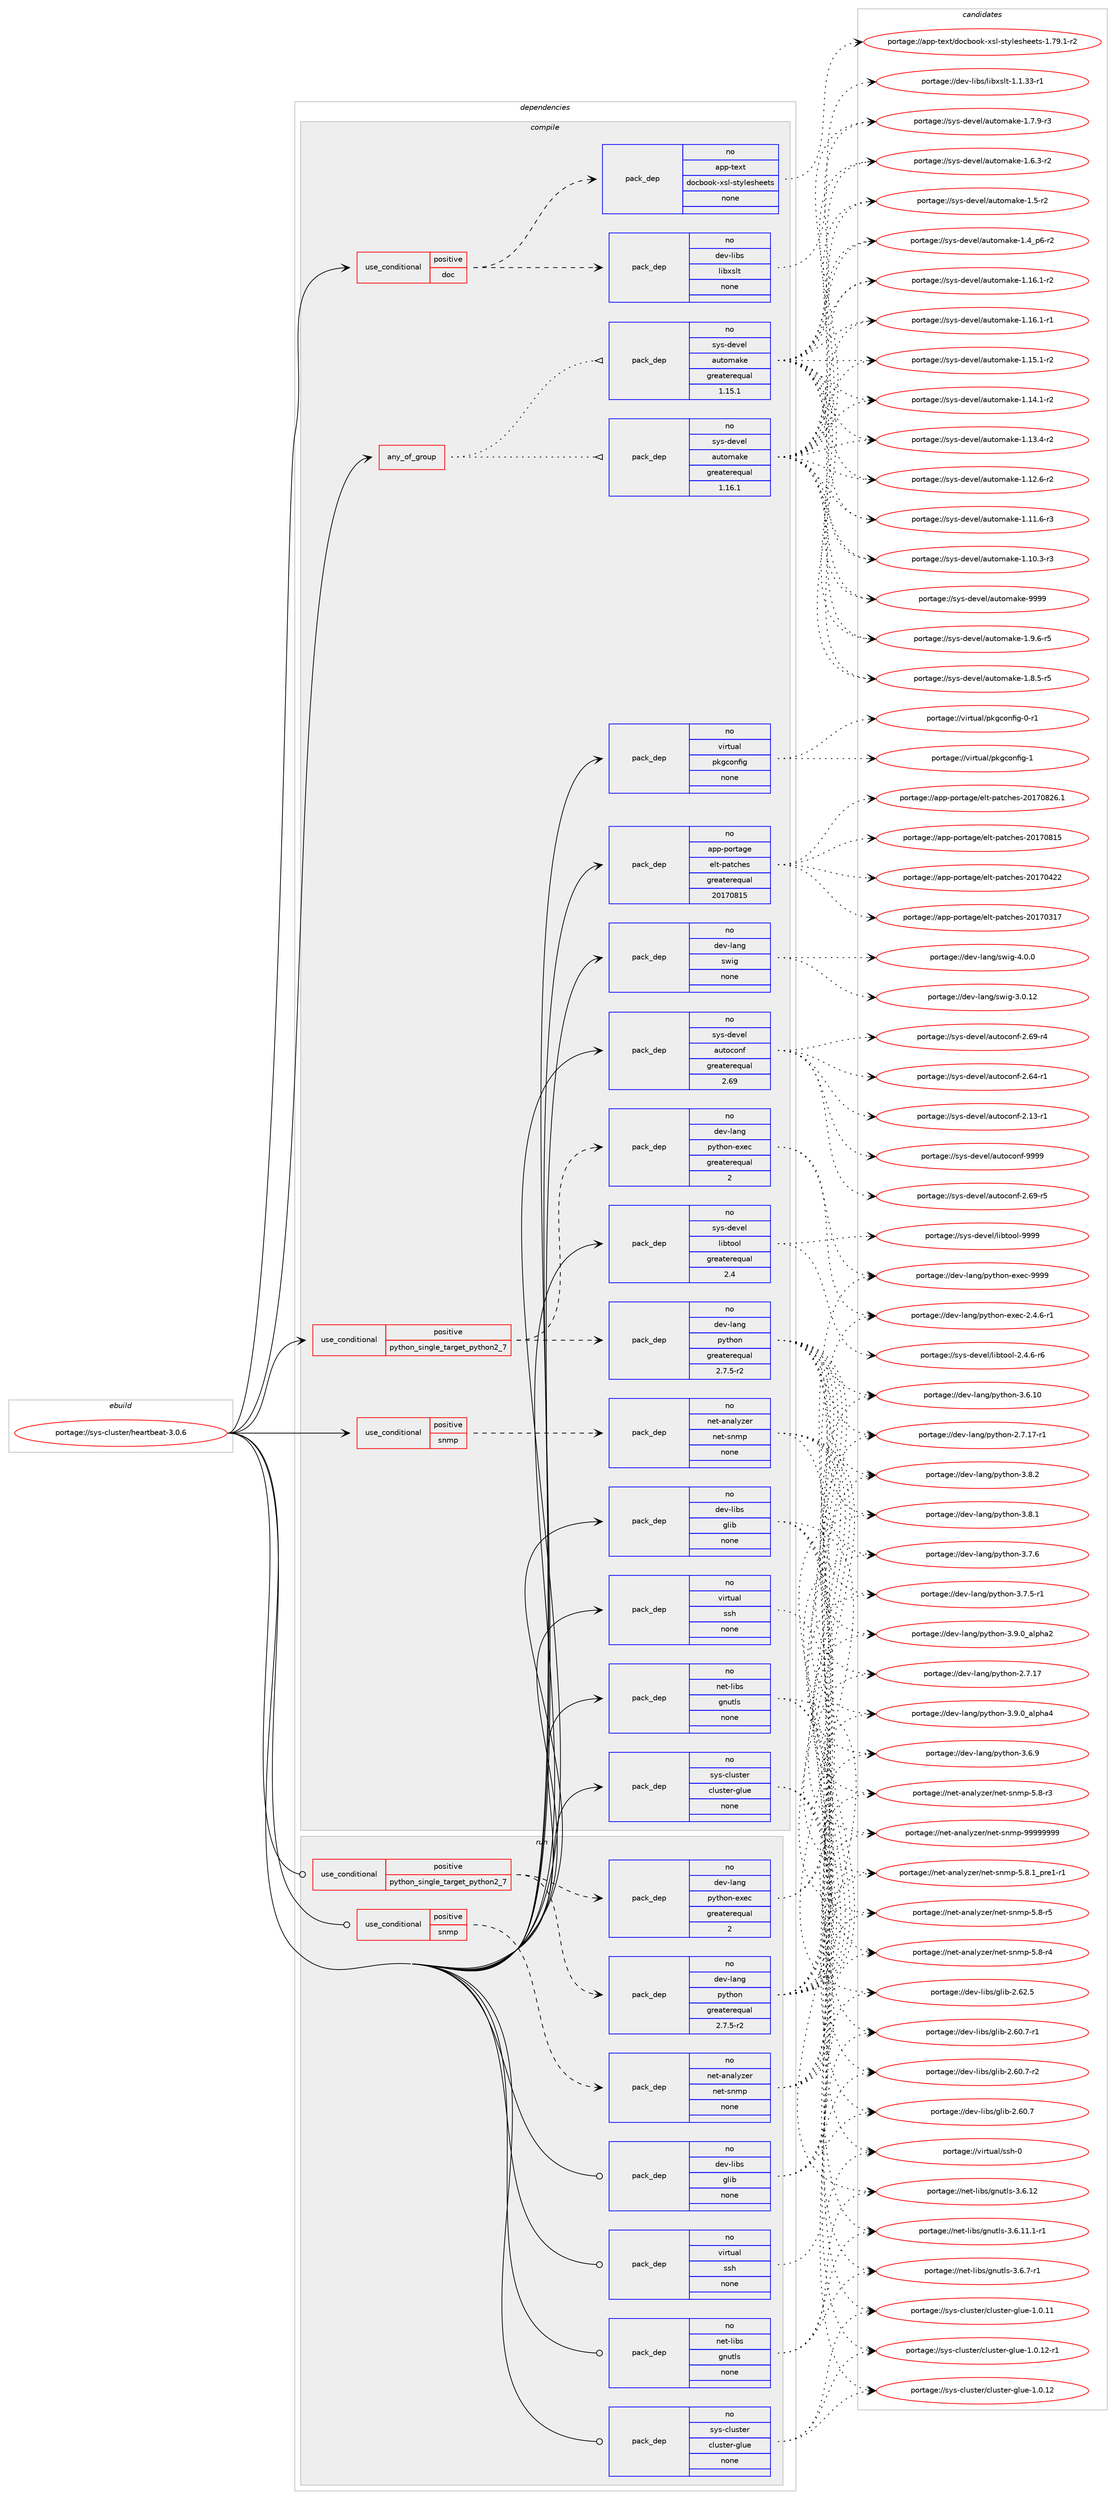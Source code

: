 digraph prolog {

# *************
# Graph options
# *************

newrank=true;
concentrate=true;
compound=true;
graph [rankdir=LR,fontname=Helvetica,fontsize=10,ranksep=1.5];#, ranksep=2.5, nodesep=0.2];
edge  [arrowhead=vee];
node  [fontname=Helvetica,fontsize=10];

# **********
# The ebuild
# **********

subgraph cluster_leftcol {
color=gray;
rank=same;
label=<<i>ebuild</i>>;
id [label="portage://sys-cluster/heartbeat-3.0.6", color=red, width=4, href="../sys-cluster/heartbeat-3.0.6.svg"];
}

# ****************
# The dependencies
# ****************

subgraph cluster_midcol {
color=gray;
label=<<i>dependencies</i>>;
subgraph cluster_compile {
fillcolor="#eeeeee";
style=filled;
label=<<i>compile</i>>;
subgraph any773 {
dependency32622 [label=<<TABLE BORDER="0" CELLBORDER="1" CELLSPACING="0" CELLPADDING="4"><TR><TD CELLPADDING="10">any_of_group</TD></TR></TABLE>>, shape=none, color=red];subgraph pack25574 {
dependency32623 [label=<<TABLE BORDER="0" CELLBORDER="1" CELLSPACING="0" CELLPADDING="4" WIDTH="220"><TR><TD ROWSPAN="6" CELLPADDING="30">pack_dep</TD></TR><TR><TD WIDTH="110">no</TD></TR><TR><TD>sys-devel</TD></TR><TR><TD>automake</TD></TR><TR><TD>greaterequal</TD></TR><TR><TD>1.16.1</TD></TR></TABLE>>, shape=none, color=blue];
}
dependency32622:e -> dependency32623:w [weight=20,style="dotted",arrowhead="oinv"];
subgraph pack25575 {
dependency32624 [label=<<TABLE BORDER="0" CELLBORDER="1" CELLSPACING="0" CELLPADDING="4" WIDTH="220"><TR><TD ROWSPAN="6" CELLPADDING="30">pack_dep</TD></TR><TR><TD WIDTH="110">no</TD></TR><TR><TD>sys-devel</TD></TR><TR><TD>automake</TD></TR><TR><TD>greaterequal</TD></TR><TR><TD>1.15.1</TD></TR></TABLE>>, shape=none, color=blue];
}
dependency32622:e -> dependency32624:w [weight=20,style="dotted",arrowhead="oinv"];
}
id:e -> dependency32622:w [weight=20,style="solid",arrowhead="vee"];
subgraph cond6246 {
dependency32625 [label=<<TABLE BORDER="0" CELLBORDER="1" CELLSPACING="0" CELLPADDING="4"><TR><TD ROWSPAN="3" CELLPADDING="10">use_conditional</TD></TR><TR><TD>positive</TD></TR><TR><TD>doc</TD></TR></TABLE>>, shape=none, color=red];
subgraph pack25576 {
dependency32626 [label=<<TABLE BORDER="0" CELLBORDER="1" CELLSPACING="0" CELLPADDING="4" WIDTH="220"><TR><TD ROWSPAN="6" CELLPADDING="30">pack_dep</TD></TR><TR><TD WIDTH="110">no</TD></TR><TR><TD>dev-libs</TD></TR><TR><TD>libxslt</TD></TR><TR><TD>none</TD></TR><TR><TD></TD></TR></TABLE>>, shape=none, color=blue];
}
dependency32625:e -> dependency32626:w [weight=20,style="dashed",arrowhead="vee"];
subgraph pack25577 {
dependency32627 [label=<<TABLE BORDER="0" CELLBORDER="1" CELLSPACING="0" CELLPADDING="4" WIDTH="220"><TR><TD ROWSPAN="6" CELLPADDING="30">pack_dep</TD></TR><TR><TD WIDTH="110">no</TD></TR><TR><TD>app-text</TD></TR><TR><TD>docbook-xsl-stylesheets</TD></TR><TR><TD>none</TD></TR><TR><TD></TD></TR></TABLE>>, shape=none, color=blue];
}
dependency32625:e -> dependency32627:w [weight=20,style="dashed",arrowhead="vee"];
}
id:e -> dependency32625:w [weight=20,style="solid",arrowhead="vee"];
subgraph cond6247 {
dependency32628 [label=<<TABLE BORDER="0" CELLBORDER="1" CELLSPACING="0" CELLPADDING="4"><TR><TD ROWSPAN="3" CELLPADDING="10">use_conditional</TD></TR><TR><TD>positive</TD></TR><TR><TD>python_single_target_python2_7</TD></TR></TABLE>>, shape=none, color=red];
subgraph pack25578 {
dependency32629 [label=<<TABLE BORDER="0" CELLBORDER="1" CELLSPACING="0" CELLPADDING="4" WIDTH="220"><TR><TD ROWSPAN="6" CELLPADDING="30">pack_dep</TD></TR><TR><TD WIDTH="110">no</TD></TR><TR><TD>dev-lang</TD></TR><TR><TD>python</TD></TR><TR><TD>greaterequal</TD></TR><TR><TD>2.7.5-r2</TD></TR></TABLE>>, shape=none, color=blue];
}
dependency32628:e -> dependency32629:w [weight=20,style="dashed",arrowhead="vee"];
subgraph pack25579 {
dependency32630 [label=<<TABLE BORDER="0" CELLBORDER="1" CELLSPACING="0" CELLPADDING="4" WIDTH="220"><TR><TD ROWSPAN="6" CELLPADDING="30">pack_dep</TD></TR><TR><TD WIDTH="110">no</TD></TR><TR><TD>dev-lang</TD></TR><TR><TD>python-exec</TD></TR><TR><TD>greaterequal</TD></TR><TR><TD>2</TD></TR></TABLE>>, shape=none, color=blue];
}
dependency32628:e -> dependency32630:w [weight=20,style="dashed",arrowhead="vee"];
}
id:e -> dependency32628:w [weight=20,style="solid",arrowhead="vee"];
subgraph cond6248 {
dependency32631 [label=<<TABLE BORDER="0" CELLBORDER="1" CELLSPACING="0" CELLPADDING="4"><TR><TD ROWSPAN="3" CELLPADDING="10">use_conditional</TD></TR><TR><TD>positive</TD></TR><TR><TD>snmp</TD></TR></TABLE>>, shape=none, color=red];
subgraph pack25580 {
dependency32632 [label=<<TABLE BORDER="0" CELLBORDER="1" CELLSPACING="0" CELLPADDING="4" WIDTH="220"><TR><TD ROWSPAN="6" CELLPADDING="30">pack_dep</TD></TR><TR><TD WIDTH="110">no</TD></TR><TR><TD>net-analyzer</TD></TR><TR><TD>net-snmp</TD></TR><TR><TD>none</TD></TR><TR><TD></TD></TR></TABLE>>, shape=none, color=blue];
}
dependency32631:e -> dependency32632:w [weight=20,style="dashed",arrowhead="vee"];
}
id:e -> dependency32631:w [weight=20,style="solid",arrowhead="vee"];
subgraph pack25581 {
dependency32633 [label=<<TABLE BORDER="0" CELLBORDER="1" CELLSPACING="0" CELLPADDING="4" WIDTH="220"><TR><TD ROWSPAN="6" CELLPADDING="30">pack_dep</TD></TR><TR><TD WIDTH="110">no</TD></TR><TR><TD>app-portage</TD></TR><TR><TD>elt-patches</TD></TR><TR><TD>greaterequal</TD></TR><TR><TD>20170815</TD></TR></TABLE>>, shape=none, color=blue];
}
id:e -> dependency32633:w [weight=20,style="solid",arrowhead="vee"];
subgraph pack25582 {
dependency32634 [label=<<TABLE BORDER="0" CELLBORDER="1" CELLSPACING="0" CELLPADDING="4" WIDTH="220"><TR><TD ROWSPAN="6" CELLPADDING="30">pack_dep</TD></TR><TR><TD WIDTH="110">no</TD></TR><TR><TD>dev-lang</TD></TR><TR><TD>swig</TD></TR><TR><TD>none</TD></TR><TR><TD></TD></TR></TABLE>>, shape=none, color=blue];
}
id:e -> dependency32634:w [weight=20,style="solid",arrowhead="vee"];
subgraph pack25583 {
dependency32635 [label=<<TABLE BORDER="0" CELLBORDER="1" CELLSPACING="0" CELLPADDING="4" WIDTH="220"><TR><TD ROWSPAN="6" CELLPADDING="30">pack_dep</TD></TR><TR><TD WIDTH="110">no</TD></TR><TR><TD>dev-libs</TD></TR><TR><TD>glib</TD></TR><TR><TD>none</TD></TR><TR><TD></TD></TR></TABLE>>, shape=none, color=blue];
}
id:e -> dependency32635:w [weight=20,style="solid",arrowhead="vee"];
subgraph pack25584 {
dependency32636 [label=<<TABLE BORDER="0" CELLBORDER="1" CELLSPACING="0" CELLPADDING="4" WIDTH="220"><TR><TD ROWSPAN="6" CELLPADDING="30">pack_dep</TD></TR><TR><TD WIDTH="110">no</TD></TR><TR><TD>net-libs</TD></TR><TR><TD>gnutls</TD></TR><TR><TD>none</TD></TR><TR><TD></TD></TR></TABLE>>, shape=none, color=blue];
}
id:e -> dependency32636:w [weight=20,style="solid",arrowhead="vee"];
subgraph pack25585 {
dependency32637 [label=<<TABLE BORDER="0" CELLBORDER="1" CELLSPACING="0" CELLPADDING="4" WIDTH="220"><TR><TD ROWSPAN="6" CELLPADDING="30">pack_dep</TD></TR><TR><TD WIDTH="110">no</TD></TR><TR><TD>sys-cluster</TD></TR><TR><TD>cluster-glue</TD></TR><TR><TD>none</TD></TR><TR><TD></TD></TR></TABLE>>, shape=none, color=blue];
}
id:e -> dependency32637:w [weight=20,style="solid",arrowhead="vee"];
subgraph pack25586 {
dependency32638 [label=<<TABLE BORDER="0" CELLBORDER="1" CELLSPACING="0" CELLPADDING="4" WIDTH="220"><TR><TD ROWSPAN="6" CELLPADDING="30">pack_dep</TD></TR><TR><TD WIDTH="110">no</TD></TR><TR><TD>sys-devel</TD></TR><TR><TD>autoconf</TD></TR><TR><TD>greaterequal</TD></TR><TR><TD>2.69</TD></TR></TABLE>>, shape=none, color=blue];
}
id:e -> dependency32638:w [weight=20,style="solid",arrowhead="vee"];
subgraph pack25587 {
dependency32639 [label=<<TABLE BORDER="0" CELLBORDER="1" CELLSPACING="0" CELLPADDING="4" WIDTH="220"><TR><TD ROWSPAN="6" CELLPADDING="30">pack_dep</TD></TR><TR><TD WIDTH="110">no</TD></TR><TR><TD>sys-devel</TD></TR><TR><TD>libtool</TD></TR><TR><TD>greaterequal</TD></TR><TR><TD>2.4</TD></TR></TABLE>>, shape=none, color=blue];
}
id:e -> dependency32639:w [weight=20,style="solid",arrowhead="vee"];
subgraph pack25588 {
dependency32640 [label=<<TABLE BORDER="0" CELLBORDER="1" CELLSPACING="0" CELLPADDING="4" WIDTH="220"><TR><TD ROWSPAN="6" CELLPADDING="30">pack_dep</TD></TR><TR><TD WIDTH="110">no</TD></TR><TR><TD>virtual</TD></TR><TR><TD>pkgconfig</TD></TR><TR><TD>none</TD></TR><TR><TD></TD></TR></TABLE>>, shape=none, color=blue];
}
id:e -> dependency32640:w [weight=20,style="solid",arrowhead="vee"];
subgraph pack25589 {
dependency32641 [label=<<TABLE BORDER="0" CELLBORDER="1" CELLSPACING="0" CELLPADDING="4" WIDTH="220"><TR><TD ROWSPAN="6" CELLPADDING="30">pack_dep</TD></TR><TR><TD WIDTH="110">no</TD></TR><TR><TD>virtual</TD></TR><TR><TD>ssh</TD></TR><TR><TD>none</TD></TR><TR><TD></TD></TR></TABLE>>, shape=none, color=blue];
}
id:e -> dependency32641:w [weight=20,style="solid",arrowhead="vee"];
}
subgraph cluster_compileandrun {
fillcolor="#eeeeee";
style=filled;
label=<<i>compile and run</i>>;
}
subgraph cluster_run {
fillcolor="#eeeeee";
style=filled;
label=<<i>run</i>>;
subgraph cond6249 {
dependency32642 [label=<<TABLE BORDER="0" CELLBORDER="1" CELLSPACING="0" CELLPADDING="4"><TR><TD ROWSPAN="3" CELLPADDING="10">use_conditional</TD></TR><TR><TD>positive</TD></TR><TR><TD>python_single_target_python2_7</TD></TR></TABLE>>, shape=none, color=red];
subgraph pack25590 {
dependency32643 [label=<<TABLE BORDER="0" CELLBORDER="1" CELLSPACING="0" CELLPADDING="4" WIDTH="220"><TR><TD ROWSPAN="6" CELLPADDING="30">pack_dep</TD></TR><TR><TD WIDTH="110">no</TD></TR><TR><TD>dev-lang</TD></TR><TR><TD>python</TD></TR><TR><TD>greaterequal</TD></TR><TR><TD>2.7.5-r2</TD></TR></TABLE>>, shape=none, color=blue];
}
dependency32642:e -> dependency32643:w [weight=20,style="dashed",arrowhead="vee"];
subgraph pack25591 {
dependency32644 [label=<<TABLE BORDER="0" CELLBORDER="1" CELLSPACING="0" CELLPADDING="4" WIDTH="220"><TR><TD ROWSPAN="6" CELLPADDING="30">pack_dep</TD></TR><TR><TD WIDTH="110">no</TD></TR><TR><TD>dev-lang</TD></TR><TR><TD>python-exec</TD></TR><TR><TD>greaterequal</TD></TR><TR><TD>2</TD></TR></TABLE>>, shape=none, color=blue];
}
dependency32642:e -> dependency32644:w [weight=20,style="dashed",arrowhead="vee"];
}
id:e -> dependency32642:w [weight=20,style="solid",arrowhead="odot"];
subgraph cond6250 {
dependency32645 [label=<<TABLE BORDER="0" CELLBORDER="1" CELLSPACING="0" CELLPADDING="4"><TR><TD ROWSPAN="3" CELLPADDING="10">use_conditional</TD></TR><TR><TD>positive</TD></TR><TR><TD>snmp</TD></TR></TABLE>>, shape=none, color=red];
subgraph pack25592 {
dependency32646 [label=<<TABLE BORDER="0" CELLBORDER="1" CELLSPACING="0" CELLPADDING="4" WIDTH="220"><TR><TD ROWSPAN="6" CELLPADDING="30">pack_dep</TD></TR><TR><TD WIDTH="110">no</TD></TR><TR><TD>net-analyzer</TD></TR><TR><TD>net-snmp</TD></TR><TR><TD>none</TD></TR><TR><TD></TD></TR></TABLE>>, shape=none, color=blue];
}
dependency32645:e -> dependency32646:w [weight=20,style="dashed",arrowhead="vee"];
}
id:e -> dependency32645:w [weight=20,style="solid",arrowhead="odot"];
subgraph pack25593 {
dependency32647 [label=<<TABLE BORDER="0" CELLBORDER="1" CELLSPACING="0" CELLPADDING="4" WIDTH="220"><TR><TD ROWSPAN="6" CELLPADDING="30">pack_dep</TD></TR><TR><TD WIDTH="110">no</TD></TR><TR><TD>dev-libs</TD></TR><TR><TD>glib</TD></TR><TR><TD>none</TD></TR><TR><TD></TD></TR></TABLE>>, shape=none, color=blue];
}
id:e -> dependency32647:w [weight=20,style="solid",arrowhead="odot"];
subgraph pack25594 {
dependency32648 [label=<<TABLE BORDER="0" CELLBORDER="1" CELLSPACING="0" CELLPADDING="4" WIDTH="220"><TR><TD ROWSPAN="6" CELLPADDING="30">pack_dep</TD></TR><TR><TD WIDTH="110">no</TD></TR><TR><TD>net-libs</TD></TR><TR><TD>gnutls</TD></TR><TR><TD>none</TD></TR><TR><TD></TD></TR></TABLE>>, shape=none, color=blue];
}
id:e -> dependency32648:w [weight=20,style="solid",arrowhead="odot"];
subgraph pack25595 {
dependency32649 [label=<<TABLE BORDER="0" CELLBORDER="1" CELLSPACING="0" CELLPADDING="4" WIDTH="220"><TR><TD ROWSPAN="6" CELLPADDING="30">pack_dep</TD></TR><TR><TD WIDTH="110">no</TD></TR><TR><TD>sys-cluster</TD></TR><TR><TD>cluster-glue</TD></TR><TR><TD>none</TD></TR><TR><TD></TD></TR></TABLE>>, shape=none, color=blue];
}
id:e -> dependency32649:w [weight=20,style="solid",arrowhead="odot"];
subgraph pack25596 {
dependency32650 [label=<<TABLE BORDER="0" CELLBORDER="1" CELLSPACING="0" CELLPADDING="4" WIDTH="220"><TR><TD ROWSPAN="6" CELLPADDING="30">pack_dep</TD></TR><TR><TD WIDTH="110">no</TD></TR><TR><TD>virtual</TD></TR><TR><TD>ssh</TD></TR><TR><TD>none</TD></TR><TR><TD></TD></TR></TABLE>>, shape=none, color=blue];
}
id:e -> dependency32650:w [weight=20,style="solid",arrowhead="odot"];
}
}

# **************
# The candidates
# **************

subgraph cluster_choices {
rank=same;
color=gray;
label=<<i>candidates</i>>;

subgraph choice25574 {
color=black;
nodesep=1;
choice115121115451001011181011084797117116111109971071014557575757 [label="portage://sys-devel/automake-9999", color=red, width=4,href="../sys-devel/automake-9999.svg"];
choice115121115451001011181011084797117116111109971071014549465746544511453 [label="portage://sys-devel/automake-1.9.6-r5", color=red, width=4,href="../sys-devel/automake-1.9.6-r5.svg"];
choice115121115451001011181011084797117116111109971071014549465646534511453 [label="portage://sys-devel/automake-1.8.5-r5", color=red, width=4,href="../sys-devel/automake-1.8.5-r5.svg"];
choice115121115451001011181011084797117116111109971071014549465546574511451 [label="portage://sys-devel/automake-1.7.9-r3", color=red, width=4,href="../sys-devel/automake-1.7.9-r3.svg"];
choice115121115451001011181011084797117116111109971071014549465446514511450 [label="portage://sys-devel/automake-1.6.3-r2", color=red, width=4,href="../sys-devel/automake-1.6.3-r2.svg"];
choice11512111545100101118101108479711711611110997107101454946534511450 [label="portage://sys-devel/automake-1.5-r2", color=red, width=4,href="../sys-devel/automake-1.5-r2.svg"];
choice115121115451001011181011084797117116111109971071014549465295112544511450 [label="portage://sys-devel/automake-1.4_p6-r2", color=red, width=4,href="../sys-devel/automake-1.4_p6-r2.svg"];
choice11512111545100101118101108479711711611110997107101454946495446494511450 [label="portage://sys-devel/automake-1.16.1-r2", color=red, width=4,href="../sys-devel/automake-1.16.1-r2.svg"];
choice11512111545100101118101108479711711611110997107101454946495446494511449 [label="portage://sys-devel/automake-1.16.1-r1", color=red, width=4,href="../sys-devel/automake-1.16.1-r1.svg"];
choice11512111545100101118101108479711711611110997107101454946495346494511450 [label="portage://sys-devel/automake-1.15.1-r2", color=red, width=4,href="../sys-devel/automake-1.15.1-r2.svg"];
choice11512111545100101118101108479711711611110997107101454946495246494511450 [label="portage://sys-devel/automake-1.14.1-r2", color=red, width=4,href="../sys-devel/automake-1.14.1-r2.svg"];
choice11512111545100101118101108479711711611110997107101454946495146524511450 [label="portage://sys-devel/automake-1.13.4-r2", color=red, width=4,href="../sys-devel/automake-1.13.4-r2.svg"];
choice11512111545100101118101108479711711611110997107101454946495046544511450 [label="portage://sys-devel/automake-1.12.6-r2", color=red, width=4,href="../sys-devel/automake-1.12.6-r2.svg"];
choice11512111545100101118101108479711711611110997107101454946494946544511451 [label="portage://sys-devel/automake-1.11.6-r3", color=red, width=4,href="../sys-devel/automake-1.11.6-r3.svg"];
choice11512111545100101118101108479711711611110997107101454946494846514511451 [label="portage://sys-devel/automake-1.10.3-r3", color=red, width=4,href="../sys-devel/automake-1.10.3-r3.svg"];
dependency32623:e -> choice115121115451001011181011084797117116111109971071014557575757:w [style=dotted,weight="100"];
dependency32623:e -> choice115121115451001011181011084797117116111109971071014549465746544511453:w [style=dotted,weight="100"];
dependency32623:e -> choice115121115451001011181011084797117116111109971071014549465646534511453:w [style=dotted,weight="100"];
dependency32623:e -> choice115121115451001011181011084797117116111109971071014549465546574511451:w [style=dotted,weight="100"];
dependency32623:e -> choice115121115451001011181011084797117116111109971071014549465446514511450:w [style=dotted,weight="100"];
dependency32623:e -> choice11512111545100101118101108479711711611110997107101454946534511450:w [style=dotted,weight="100"];
dependency32623:e -> choice115121115451001011181011084797117116111109971071014549465295112544511450:w [style=dotted,weight="100"];
dependency32623:e -> choice11512111545100101118101108479711711611110997107101454946495446494511450:w [style=dotted,weight="100"];
dependency32623:e -> choice11512111545100101118101108479711711611110997107101454946495446494511449:w [style=dotted,weight="100"];
dependency32623:e -> choice11512111545100101118101108479711711611110997107101454946495346494511450:w [style=dotted,weight="100"];
dependency32623:e -> choice11512111545100101118101108479711711611110997107101454946495246494511450:w [style=dotted,weight="100"];
dependency32623:e -> choice11512111545100101118101108479711711611110997107101454946495146524511450:w [style=dotted,weight="100"];
dependency32623:e -> choice11512111545100101118101108479711711611110997107101454946495046544511450:w [style=dotted,weight="100"];
dependency32623:e -> choice11512111545100101118101108479711711611110997107101454946494946544511451:w [style=dotted,weight="100"];
dependency32623:e -> choice11512111545100101118101108479711711611110997107101454946494846514511451:w [style=dotted,weight="100"];
}
subgraph choice25575 {
color=black;
nodesep=1;
choice115121115451001011181011084797117116111109971071014557575757 [label="portage://sys-devel/automake-9999", color=red, width=4,href="../sys-devel/automake-9999.svg"];
choice115121115451001011181011084797117116111109971071014549465746544511453 [label="portage://sys-devel/automake-1.9.6-r5", color=red, width=4,href="../sys-devel/automake-1.9.6-r5.svg"];
choice115121115451001011181011084797117116111109971071014549465646534511453 [label="portage://sys-devel/automake-1.8.5-r5", color=red, width=4,href="../sys-devel/automake-1.8.5-r5.svg"];
choice115121115451001011181011084797117116111109971071014549465546574511451 [label="portage://sys-devel/automake-1.7.9-r3", color=red, width=4,href="../sys-devel/automake-1.7.9-r3.svg"];
choice115121115451001011181011084797117116111109971071014549465446514511450 [label="portage://sys-devel/automake-1.6.3-r2", color=red, width=4,href="../sys-devel/automake-1.6.3-r2.svg"];
choice11512111545100101118101108479711711611110997107101454946534511450 [label="portage://sys-devel/automake-1.5-r2", color=red, width=4,href="../sys-devel/automake-1.5-r2.svg"];
choice115121115451001011181011084797117116111109971071014549465295112544511450 [label="portage://sys-devel/automake-1.4_p6-r2", color=red, width=4,href="../sys-devel/automake-1.4_p6-r2.svg"];
choice11512111545100101118101108479711711611110997107101454946495446494511450 [label="portage://sys-devel/automake-1.16.1-r2", color=red, width=4,href="../sys-devel/automake-1.16.1-r2.svg"];
choice11512111545100101118101108479711711611110997107101454946495446494511449 [label="portage://sys-devel/automake-1.16.1-r1", color=red, width=4,href="../sys-devel/automake-1.16.1-r1.svg"];
choice11512111545100101118101108479711711611110997107101454946495346494511450 [label="portage://sys-devel/automake-1.15.1-r2", color=red, width=4,href="../sys-devel/automake-1.15.1-r2.svg"];
choice11512111545100101118101108479711711611110997107101454946495246494511450 [label="portage://sys-devel/automake-1.14.1-r2", color=red, width=4,href="../sys-devel/automake-1.14.1-r2.svg"];
choice11512111545100101118101108479711711611110997107101454946495146524511450 [label="portage://sys-devel/automake-1.13.4-r2", color=red, width=4,href="../sys-devel/automake-1.13.4-r2.svg"];
choice11512111545100101118101108479711711611110997107101454946495046544511450 [label="portage://sys-devel/automake-1.12.6-r2", color=red, width=4,href="../sys-devel/automake-1.12.6-r2.svg"];
choice11512111545100101118101108479711711611110997107101454946494946544511451 [label="portage://sys-devel/automake-1.11.6-r3", color=red, width=4,href="../sys-devel/automake-1.11.6-r3.svg"];
choice11512111545100101118101108479711711611110997107101454946494846514511451 [label="portage://sys-devel/automake-1.10.3-r3", color=red, width=4,href="../sys-devel/automake-1.10.3-r3.svg"];
dependency32624:e -> choice115121115451001011181011084797117116111109971071014557575757:w [style=dotted,weight="100"];
dependency32624:e -> choice115121115451001011181011084797117116111109971071014549465746544511453:w [style=dotted,weight="100"];
dependency32624:e -> choice115121115451001011181011084797117116111109971071014549465646534511453:w [style=dotted,weight="100"];
dependency32624:e -> choice115121115451001011181011084797117116111109971071014549465546574511451:w [style=dotted,weight="100"];
dependency32624:e -> choice115121115451001011181011084797117116111109971071014549465446514511450:w [style=dotted,weight="100"];
dependency32624:e -> choice11512111545100101118101108479711711611110997107101454946534511450:w [style=dotted,weight="100"];
dependency32624:e -> choice115121115451001011181011084797117116111109971071014549465295112544511450:w [style=dotted,weight="100"];
dependency32624:e -> choice11512111545100101118101108479711711611110997107101454946495446494511450:w [style=dotted,weight="100"];
dependency32624:e -> choice11512111545100101118101108479711711611110997107101454946495446494511449:w [style=dotted,weight="100"];
dependency32624:e -> choice11512111545100101118101108479711711611110997107101454946495346494511450:w [style=dotted,weight="100"];
dependency32624:e -> choice11512111545100101118101108479711711611110997107101454946495246494511450:w [style=dotted,weight="100"];
dependency32624:e -> choice11512111545100101118101108479711711611110997107101454946495146524511450:w [style=dotted,weight="100"];
dependency32624:e -> choice11512111545100101118101108479711711611110997107101454946495046544511450:w [style=dotted,weight="100"];
dependency32624:e -> choice11512111545100101118101108479711711611110997107101454946494946544511451:w [style=dotted,weight="100"];
dependency32624:e -> choice11512111545100101118101108479711711611110997107101454946494846514511451:w [style=dotted,weight="100"];
}
subgraph choice25576 {
color=black;
nodesep=1;
choice10010111845108105981154710810598120115108116454946494651514511449 [label="portage://dev-libs/libxslt-1.1.33-r1", color=red, width=4,href="../dev-libs/libxslt-1.1.33-r1.svg"];
dependency32626:e -> choice10010111845108105981154710810598120115108116454946494651514511449:w [style=dotted,weight="100"];
}
subgraph choice25577 {
color=black;
nodesep=1;
choice97112112451161011201164710011199981111111074512011510845115116121108101115104101101116115454946555746494511450 [label="portage://app-text/docbook-xsl-stylesheets-1.79.1-r2", color=red, width=4,href="../app-text/docbook-xsl-stylesheets-1.79.1-r2.svg"];
dependency32627:e -> choice97112112451161011201164710011199981111111074512011510845115116121108101115104101101116115454946555746494511450:w [style=dotted,weight="100"];
}
subgraph choice25578 {
color=black;
nodesep=1;
choice10010111845108971101034711212111610411111045514657464895971081121049752 [label="portage://dev-lang/python-3.9.0_alpha4", color=red, width=4,href="../dev-lang/python-3.9.0_alpha4.svg"];
choice10010111845108971101034711212111610411111045514657464895971081121049750 [label="portage://dev-lang/python-3.9.0_alpha2", color=red, width=4,href="../dev-lang/python-3.9.0_alpha2.svg"];
choice100101118451089711010347112121116104111110455146564650 [label="portage://dev-lang/python-3.8.2", color=red, width=4,href="../dev-lang/python-3.8.2.svg"];
choice100101118451089711010347112121116104111110455146564649 [label="portage://dev-lang/python-3.8.1", color=red, width=4,href="../dev-lang/python-3.8.1.svg"];
choice100101118451089711010347112121116104111110455146554654 [label="portage://dev-lang/python-3.7.6", color=red, width=4,href="../dev-lang/python-3.7.6.svg"];
choice1001011184510897110103471121211161041111104551465546534511449 [label="portage://dev-lang/python-3.7.5-r1", color=red, width=4,href="../dev-lang/python-3.7.5-r1.svg"];
choice100101118451089711010347112121116104111110455146544657 [label="portage://dev-lang/python-3.6.9", color=red, width=4,href="../dev-lang/python-3.6.9.svg"];
choice10010111845108971101034711212111610411111045514654464948 [label="portage://dev-lang/python-3.6.10", color=red, width=4,href="../dev-lang/python-3.6.10.svg"];
choice100101118451089711010347112121116104111110455046554649554511449 [label="portage://dev-lang/python-2.7.17-r1", color=red, width=4,href="../dev-lang/python-2.7.17-r1.svg"];
choice10010111845108971101034711212111610411111045504655464955 [label="portage://dev-lang/python-2.7.17", color=red, width=4,href="../dev-lang/python-2.7.17.svg"];
dependency32629:e -> choice10010111845108971101034711212111610411111045514657464895971081121049752:w [style=dotted,weight="100"];
dependency32629:e -> choice10010111845108971101034711212111610411111045514657464895971081121049750:w [style=dotted,weight="100"];
dependency32629:e -> choice100101118451089711010347112121116104111110455146564650:w [style=dotted,weight="100"];
dependency32629:e -> choice100101118451089711010347112121116104111110455146564649:w [style=dotted,weight="100"];
dependency32629:e -> choice100101118451089711010347112121116104111110455146554654:w [style=dotted,weight="100"];
dependency32629:e -> choice1001011184510897110103471121211161041111104551465546534511449:w [style=dotted,weight="100"];
dependency32629:e -> choice100101118451089711010347112121116104111110455146544657:w [style=dotted,weight="100"];
dependency32629:e -> choice10010111845108971101034711212111610411111045514654464948:w [style=dotted,weight="100"];
dependency32629:e -> choice100101118451089711010347112121116104111110455046554649554511449:w [style=dotted,weight="100"];
dependency32629:e -> choice10010111845108971101034711212111610411111045504655464955:w [style=dotted,weight="100"];
}
subgraph choice25579 {
color=black;
nodesep=1;
choice10010111845108971101034711212111610411111045101120101994557575757 [label="portage://dev-lang/python-exec-9999", color=red, width=4,href="../dev-lang/python-exec-9999.svg"];
choice10010111845108971101034711212111610411111045101120101994550465246544511449 [label="portage://dev-lang/python-exec-2.4.6-r1", color=red, width=4,href="../dev-lang/python-exec-2.4.6-r1.svg"];
dependency32630:e -> choice10010111845108971101034711212111610411111045101120101994557575757:w [style=dotted,weight="100"];
dependency32630:e -> choice10010111845108971101034711212111610411111045101120101994550465246544511449:w [style=dotted,weight="100"];
}
subgraph choice25580 {
color=black;
nodesep=1;
choice1101011164597110971081211221011144711010111645115110109112455757575757575757 [label="portage://net-analyzer/net-snmp-99999999", color=red, width=4,href="../net-analyzer/net-snmp-99999999.svg"];
choice110101116459711097108121122101114471101011164511511010911245534656464995112114101494511449 [label="portage://net-analyzer/net-snmp-5.8.1_pre1-r1", color=red, width=4,href="../net-analyzer/net-snmp-5.8.1_pre1-r1.svg"];
choice1101011164597110971081211221011144711010111645115110109112455346564511453 [label="portage://net-analyzer/net-snmp-5.8-r5", color=red, width=4,href="../net-analyzer/net-snmp-5.8-r5.svg"];
choice1101011164597110971081211221011144711010111645115110109112455346564511452 [label="portage://net-analyzer/net-snmp-5.8-r4", color=red, width=4,href="../net-analyzer/net-snmp-5.8-r4.svg"];
choice1101011164597110971081211221011144711010111645115110109112455346564511451 [label="portage://net-analyzer/net-snmp-5.8-r3", color=red, width=4,href="../net-analyzer/net-snmp-5.8-r3.svg"];
dependency32632:e -> choice1101011164597110971081211221011144711010111645115110109112455757575757575757:w [style=dotted,weight="100"];
dependency32632:e -> choice110101116459711097108121122101114471101011164511511010911245534656464995112114101494511449:w [style=dotted,weight="100"];
dependency32632:e -> choice1101011164597110971081211221011144711010111645115110109112455346564511453:w [style=dotted,weight="100"];
dependency32632:e -> choice1101011164597110971081211221011144711010111645115110109112455346564511452:w [style=dotted,weight="100"];
dependency32632:e -> choice1101011164597110971081211221011144711010111645115110109112455346564511451:w [style=dotted,weight="100"];
}
subgraph choice25581 {
color=black;
nodesep=1;
choice971121124511211111411697103101471011081164511297116991041011154550484955485650544649 [label="portage://app-portage/elt-patches-20170826.1", color=red, width=4,href="../app-portage/elt-patches-20170826.1.svg"];
choice97112112451121111141169710310147101108116451129711699104101115455048495548564953 [label="portage://app-portage/elt-patches-20170815", color=red, width=4,href="../app-portage/elt-patches-20170815.svg"];
choice97112112451121111141169710310147101108116451129711699104101115455048495548525050 [label="portage://app-portage/elt-patches-20170422", color=red, width=4,href="../app-portage/elt-patches-20170422.svg"];
choice97112112451121111141169710310147101108116451129711699104101115455048495548514955 [label="portage://app-portage/elt-patches-20170317", color=red, width=4,href="../app-portage/elt-patches-20170317.svg"];
dependency32633:e -> choice971121124511211111411697103101471011081164511297116991041011154550484955485650544649:w [style=dotted,weight="100"];
dependency32633:e -> choice97112112451121111141169710310147101108116451129711699104101115455048495548564953:w [style=dotted,weight="100"];
dependency32633:e -> choice97112112451121111141169710310147101108116451129711699104101115455048495548525050:w [style=dotted,weight="100"];
dependency32633:e -> choice97112112451121111141169710310147101108116451129711699104101115455048495548514955:w [style=dotted,weight="100"];
}
subgraph choice25582 {
color=black;
nodesep=1;
choice100101118451089711010347115119105103455246484648 [label="portage://dev-lang/swig-4.0.0", color=red, width=4,href="../dev-lang/swig-4.0.0.svg"];
choice10010111845108971101034711511910510345514648464950 [label="portage://dev-lang/swig-3.0.12", color=red, width=4,href="../dev-lang/swig-3.0.12.svg"];
dependency32634:e -> choice100101118451089711010347115119105103455246484648:w [style=dotted,weight="100"];
dependency32634:e -> choice10010111845108971101034711511910510345514648464950:w [style=dotted,weight="100"];
}
subgraph choice25583 {
color=black;
nodesep=1;
choice1001011184510810598115471031081059845504654504653 [label="portage://dev-libs/glib-2.62.5", color=red, width=4,href="../dev-libs/glib-2.62.5.svg"];
choice10010111845108105981154710310810598455046544846554511450 [label="portage://dev-libs/glib-2.60.7-r2", color=red, width=4,href="../dev-libs/glib-2.60.7-r2.svg"];
choice10010111845108105981154710310810598455046544846554511449 [label="portage://dev-libs/glib-2.60.7-r1", color=red, width=4,href="../dev-libs/glib-2.60.7-r1.svg"];
choice1001011184510810598115471031081059845504654484655 [label="portage://dev-libs/glib-2.60.7", color=red, width=4,href="../dev-libs/glib-2.60.7.svg"];
dependency32635:e -> choice1001011184510810598115471031081059845504654504653:w [style=dotted,weight="100"];
dependency32635:e -> choice10010111845108105981154710310810598455046544846554511450:w [style=dotted,weight="100"];
dependency32635:e -> choice10010111845108105981154710310810598455046544846554511449:w [style=dotted,weight="100"];
dependency32635:e -> choice1001011184510810598115471031081059845504654484655:w [style=dotted,weight="100"];
}
subgraph choice25584 {
color=black;
nodesep=1;
choice1101011164510810598115471031101171161081154551465446554511449 [label="portage://net-libs/gnutls-3.6.7-r1", color=red, width=4,href="../net-libs/gnutls-3.6.7-r1.svg"];
choice11010111645108105981154710311011711610811545514654464950 [label="portage://net-libs/gnutls-3.6.12", color=red, width=4,href="../net-libs/gnutls-3.6.12.svg"];
choice1101011164510810598115471031101171161081154551465446494946494511449 [label="portage://net-libs/gnutls-3.6.11.1-r1", color=red, width=4,href="../net-libs/gnutls-3.6.11.1-r1.svg"];
dependency32636:e -> choice1101011164510810598115471031101171161081154551465446554511449:w [style=dotted,weight="100"];
dependency32636:e -> choice11010111645108105981154710311011711610811545514654464950:w [style=dotted,weight="100"];
dependency32636:e -> choice1101011164510810598115471031101171161081154551465446494946494511449:w [style=dotted,weight="100"];
}
subgraph choice25585 {
color=black;
nodesep=1;
choice1151211154599108117115116101114479910811711511610111445103108117101454946484649504511449 [label="portage://sys-cluster/cluster-glue-1.0.12-r1", color=red, width=4,href="../sys-cluster/cluster-glue-1.0.12-r1.svg"];
choice115121115459910811711511610111447991081171151161011144510310811710145494648464950 [label="portage://sys-cluster/cluster-glue-1.0.12", color=red, width=4,href="../sys-cluster/cluster-glue-1.0.12.svg"];
choice115121115459910811711511610111447991081171151161011144510310811710145494648464949 [label="portage://sys-cluster/cluster-glue-1.0.11", color=red, width=4,href="../sys-cluster/cluster-glue-1.0.11.svg"];
dependency32637:e -> choice1151211154599108117115116101114479910811711511610111445103108117101454946484649504511449:w [style=dotted,weight="100"];
dependency32637:e -> choice115121115459910811711511610111447991081171151161011144510310811710145494648464950:w [style=dotted,weight="100"];
dependency32637:e -> choice115121115459910811711511610111447991081171151161011144510310811710145494648464949:w [style=dotted,weight="100"];
}
subgraph choice25586 {
color=black;
nodesep=1;
choice115121115451001011181011084797117116111991111101024557575757 [label="portage://sys-devel/autoconf-9999", color=red, width=4,href="../sys-devel/autoconf-9999.svg"];
choice1151211154510010111810110847971171161119911111010245504654574511453 [label="portage://sys-devel/autoconf-2.69-r5", color=red, width=4,href="../sys-devel/autoconf-2.69-r5.svg"];
choice1151211154510010111810110847971171161119911111010245504654574511452 [label="portage://sys-devel/autoconf-2.69-r4", color=red, width=4,href="../sys-devel/autoconf-2.69-r4.svg"];
choice1151211154510010111810110847971171161119911111010245504654524511449 [label="portage://sys-devel/autoconf-2.64-r1", color=red, width=4,href="../sys-devel/autoconf-2.64-r1.svg"];
choice1151211154510010111810110847971171161119911111010245504649514511449 [label="portage://sys-devel/autoconf-2.13-r1", color=red, width=4,href="../sys-devel/autoconf-2.13-r1.svg"];
dependency32638:e -> choice115121115451001011181011084797117116111991111101024557575757:w [style=dotted,weight="100"];
dependency32638:e -> choice1151211154510010111810110847971171161119911111010245504654574511453:w [style=dotted,weight="100"];
dependency32638:e -> choice1151211154510010111810110847971171161119911111010245504654574511452:w [style=dotted,weight="100"];
dependency32638:e -> choice1151211154510010111810110847971171161119911111010245504654524511449:w [style=dotted,weight="100"];
dependency32638:e -> choice1151211154510010111810110847971171161119911111010245504649514511449:w [style=dotted,weight="100"];
}
subgraph choice25587 {
color=black;
nodesep=1;
choice1151211154510010111810110847108105981161111111084557575757 [label="portage://sys-devel/libtool-9999", color=red, width=4,href="../sys-devel/libtool-9999.svg"];
choice1151211154510010111810110847108105981161111111084550465246544511454 [label="portage://sys-devel/libtool-2.4.6-r6", color=red, width=4,href="../sys-devel/libtool-2.4.6-r6.svg"];
dependency32639:e -> choice1151211154510010111810110847108105981161111111084557575757:w [style=dotted,weight="100"];
dependency32639:e -> choice1151211154510010111810110847108105981161111111084550465246544511454:w [style=dotted,weight="100"];
}
subgraph choice25588 {
color=black;
nodesep=1;
choice1181051141161179710847112107103991111101021051034549 [label="portage://virtual/pkgconfig-1", color=red, width=4,href="../virtual/pkgconfig-1.svg"];
choice11810511411611797108471121071039911111010210510345484511449 [label="portage://virtual/pkgconfig-0-r1", color=red, width=4,href="../virtual/pkgconfig-0-r1.svg"];
dependency32640:e -> choice1181051141161179710847112107103991111101021051034549:w [style=dotted,weight="100"];
dependency32640:e -> choice11810511411611797108471121071039911111010210510345484511449:w [style=dotted,weight="100"];
}
subgraph choice25589 {
color=black;
nodesep=1;
choice11810511411611797108471151151044548 [label="portage://virtual/ssh-0", color=red, width=4,href="../virtual/ssh-0.svg"];
dependency32641:e -> choice11810511411611797108471151151044548:w [style=dotted,weight="100"];
}
subgraph choice25590 {
color=black;
nodesep=1;
choice10010111845108971101034711212111610411111045514657464895971081121049752 [label="portage://dev-lang/python-3.9.0_alpha4", color=red, width=4,href="../dev-lang/python-3.9.0_alpha4.svg"];
choice10010111845108971101034711212111610411111045514657464895971081121049750 [label="portage://dev-lang/python-3.9.0_alpha2", color=red, width=4,href="../dev-lang/python-3.9.0_alpha2.svg"];
choice100101118451089711010347112121116104111110455146564650 [label="portage://dev-lang/python-3.8.2", color=red, width=4,href="../dev-lang/python-3.8.2.svg"];
choice100101118451089711010347112121116104111110455146564649 [label="portage://dev-lang/python-3.8.1", color=red, width=4,href="../dev-lang/python-3.8.1.svg"];
choice100101118451089711010347112121116104111110455146554654 [label="portage://dev-lang/python-3.7.6", color=red, width=4,href="../dev-lang/python-3.7.6.svg"];
choice1001011184510897110103471121211161041111104551465546534511449 [label="portage://dev-lang/python-3.7.5-r1", color=red, width=4,href="../dev-lang/python-3.7.5-r1.svg"];
choice100101118451089711010347112121116104111110455146544657 [label="portage://dev-lang/python-3.6.9", color=red, width=4,href="../dev-lang/python-3.6.9.svg"];
choice10010111845108971101034711212111610411111045514654464948 [label="portage://dev-lang/python-3.6.10", color=red, width=4,href="../dev-lang/python-3.6.10.svg"];
choice100101118451089711010347112121116104111110455046554649554511449 [label="portage://dev-lang/python-2.7.17-r1", color=red, width=4,href="../dev-lang/python-2.7.17-r1.svg"];
choice10010111845108971101034711212111610411111045504655464955 [label="portage://dev-lang/python-2.7.17", color=red, width=4,href="../dev-lang/python-2.7.17.svg"];
dependency32643:e -> choice10010111845108971101034711212111610411111045514657464895971081121049752:w [style=dotted,weight="100"];
dependency32643:e -> choice10010111845108971101034711212111610411111045514657464895971081121049750:w [style=dotted,weight="100"];
dependency32643:e -> choice100101118451089711010347112121116104111110455146564650:w [style=dotted,weight="100"];
dependency32643:e -> choice100101118451089711010347112121116104111110455146564649:w [style=dotted,weight="100"];
dependency32643:e -> choice100101118451089711010347112121116104111110455146554654:w [style=dotted,weight="100"];
dependency32643:e -> choice1001011184510897110103471121211161041111104551465546534511449:w [style=dotted,weight="100"];
dependency32643:e -> choice100101118451089711010347112121116104111110455146544657:w [style=dotted,weight="100"];
dependency32643:e -> choice10010111845108971101034711212111610411111045514654464948:w [style=dotted,weight="100"];
dependency32643:e -> choice100101118451089711010347112121116104111110455046554649554511449:w [style=dotted,weight="100"];
dependency32643:e -> choice10010111845108971101034711212111610411111045504655464955:w [style=dotted,weight="100"];
}
subgraph choice25591 {
color=black;
nodesep=1;
choice10010111845108971101034711212111610411111045101120101994557575757 [label="portage://dev-lang/python-exec-9999", color=red, width=4,href="../dev-lang/python-exec-9999.svg"];
choice10010111845108971101034711212111610411111045101120101994550465246544511449 [label="portage://dev-lang/python-exec-2.4.6-r1", color=red, width=4,href="../dev-lang/python-exec-2.4.6-r1.svg"];
dependency32644:e -> choice10010111845108971101034711212111610411111045101120101994557575757:w [style=dotted,weight="100"];
dependency32644:e -> choice10010111845108971101034711212111610411111045101120101994550465246544511449:w [style=dotted,weight="100"];
}
subgraph choice25592 {
color=black;
nodesep=1;
choice1101011164597110971081211221011144711010111645115110109112455757575757575757 [label="portage://net-analyzer/net-snmp-99999999", color=red, width=4,href="../net-analyzer/net-snmp-99999999.svg"];
choice110101116459711097108121122101114471101011164511511010911245534656464995112114101494511449 [label="portage://net-analyzer/net-snmp-5.8.1_pre1-r1", color=red, width=4,href="../net-analyzer/net-snmp-5.8.1_pre1-r1.svg"];
choice1101011164597110971081211221011144711010111645115110109112455346564511453 [label="portage://net-analyzer/net-snmp-5.8-r5", color=red, width=4,href="../net-analyzer/net-snmp-5.8-r5.svg"];
choice1101011164597110971081211221011144711010111645115110109112455346564511452 [label="portage://net-analyzer/net-snmp-5.8-r4", color=red, width=4,href="../net-analyzer/net-snmp-5.8-r4.svg"];
choice1101011164597110971081211221011144711010111645115110109112455346564511451 [label="portage://net-analyzer/net-snmp-5.8-r3", color=red, width=4,href="../net-analyzer/net-snmp-5.8-r3.svg"];
dependency32646:e -> choice1101011164597110971081211221011144711010111645115110109112455757575757575757:w [style=dotted,weight="100"];
dependency32646:e -> choice110101116459711097108121122101114471101011164511511010911245534656464995112114101494511449:w [style=dotted,weight="100"];
dependency32646:e -> choice1101011164597110971081211221011144711010111645115110109112455346564511453:w [style=dotted,weight="100"];
dependency32646:e -> choice1101011164597110971081211221011144711010111645115110109112455346564511452:w [style=dotted,weight="100"];
dependency32646:e -> choice1101011164597110971081211221011144711010111645115110109112455346564511451:w [style=dotted,weight="100"];
}
subgraph choice25593 {
color=black;
nodesep=1;
choice1001011184510810598115471031081059845504654504653 [label="portage://dev-libs/glib-2.62.5", color=red, width=4,href="../dev-libs/glib-2.62.5.svg"];
choice10010111845108105981154710310810598455046544846554511450 [label="portage://dev-libs/glib-2.60.7-r2", color=red, width=4,href="../dev-libs/glib-2.60.7-r2.svg"];
choice10010111845108105981154710310810598455046544846554511449 [label="portage://dev-libs/glib-2.60.7-r1", color=red, width=4,href="../dev-libs/glib-2.60.7-r1.svg"];
choice1001011184510810598115471031081059845504654484655 [label="portage://dev-libs/glib-2.60.7", color=red, width=4,href="../dev-libs/glib-2.60.7.svg"];
dependency32647:e -> choice1001011184510810598115471031081059845504654504653:w [style=dotted,weight="100"];
dependency32647:e -> choice10010111845108105981154710310810598455046544846554511450:w [style=dotted,weight="100"];
dependency32647:e -> choice10010111845108105981154710310810598455046544846554511449:w [style=dotted,weight="100"];
dependency32647:e -> choice1001011184510810598115471031081059845504654484655:w [style=dotted,weight="100"];
}
subgraph choice25594 {
color=black;
nodesep=1;
choice1101011164510810598115471031101171161081154551465446554511449 [label="portage://net-libs/gnutls-3.6.7-r1", color=red, width=4,href="../net-libs/gnutls-3.6.7-r1.svg"];
choice11010111645108105981154710311011711610811545514654464950 [label="portage://net-libs/gnutls-3.6.12", color=red, width=4,href="../net-libs/gnutls-3.6.12.svg"];
choice1101011164510810598115471031101171161081154551465446494946494511449 [label="portage://net-libs/gnutls-3.6.11.1-r1", color=red, width=4,href="../net-libs/gnutls-3.6.11.1-r1.svg"];
dependency32648:e -> choice1101011164510810598115471031101171161081154551465446554511449:w [style=dotted,weight="100"];
dependency32648:e -> choice11010111645108105981154710311011711610811545514654464950:w [style=dotted,weight="100"];
dependency32648:e -> choice1101011164510810598115471031101171161081154551465446494946494511449:w [style=dotted,weight="100"];
}
subgraph choice25595 {
color=black;
nodesep=1;
choice1151211154599108117115116101114479910811711511610111445103108117101454946484649504511449 [label="portage://sys-cluster/cluster-glue-1.0.12-r1", color=red, width=4,href="../sys-cluster/cluster-glue-1.0.12-r1.svg"];
choice115121115459910811711511610111447991081171151161011144510310811710145494648464950 [label="portage://sys-cluster/cluster-glue-1.0.12", color=red, width=4,href="../sys-cluster/cluster-glue-1.0.12.svg"];
choice115121115459910811711511610111447991081171151161011144510310811710145494648464949 [label="portage://sys-cluster/cluster-glue-1.0.11", color=red, width=4,href="../sys-cluster/cluster-glue-1.0.11.svg"];
dependency32649:e -> choice1151211154599108117115116101114479910811711511610111445103108117101454946484649504511449:w [style=dotted,weight="100"];
dependency32649:e -> choice115121115459910811711511610111447991081171151161011144510310811710145494648464950:w [style=dotted,weight="100"];
dependency32649:e -> choice115121115459910811711511610111447991081171151161011144510310811710145494648464949:w [style=dotted,weight="100"];
}
subgraph choice25596 {
color=black;
nodesep=1;
choice11810511411611797108471151151044548 [label="portage://virtual/ssh-0", color=red, width=4,href="../virtual/ssh-0.svg"];
dependency32650:e -> choice11810511411611797108471151151044548:w [style=dotted,weight="100"];
}
}

}
